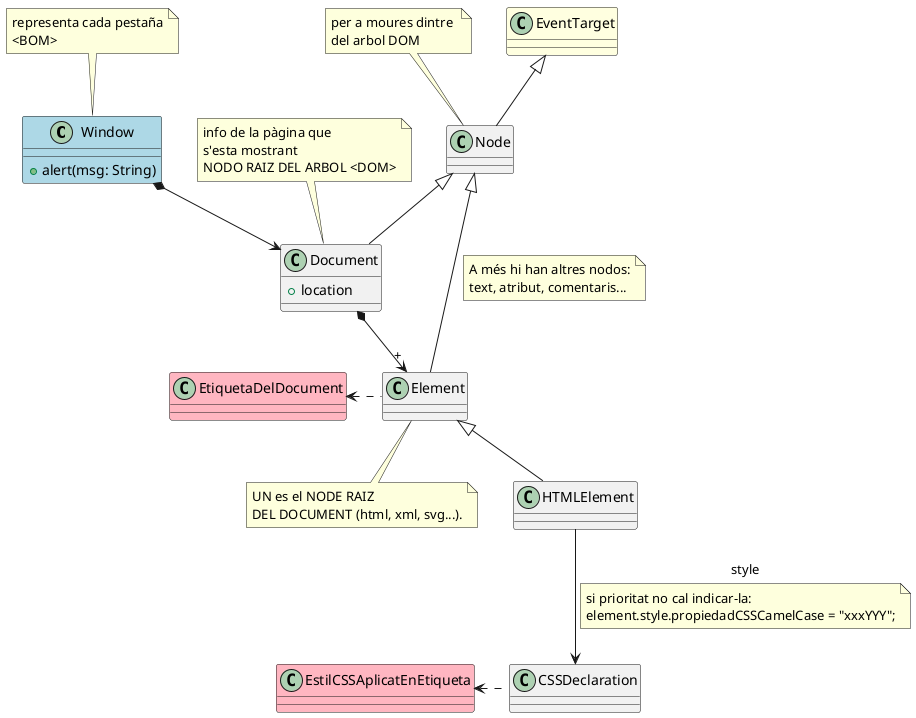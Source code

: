 @startuml DOM

class Window #LightBlue {
    + alert(msg: String)
}
note top 
representa cada pestaña
<BOM>
end note
Window *--> Document

class EventTarget #LightYellow
class Node 
note top
per a moures dintre 
del arbol DOM 
end note
EventTarget <|-- Node

class Document {
    + location
}
note top
info de la pàgina que 
s'esta mostrant
NODO RAIZ DEL ARBOL <DOM>
end note
Node <|-- Document
Document *--> "+" Element

class Element
note bottom
UN es el NODE RAIZ 
DEL DOCUMENT (html, xml, svg...).
end note
Node <|-- Element
note on link
A més hi han altres nodos:
text, atribut, comentaris...
end note
Element .left.> EtiquetaDelDocument

class EtiquetaDelDocument #LightPink

class HTMLElement 
Element <|-- HTMLElement
HTMLElement --> CSSDeclaration : style
note on link
si prioritat no cal indicar-la:
element.style.propiedadCSSCamelCase = "xxxYYY";
end note

class CSSDeclaration
CSSDeclaration .left.> EstilCSSAplicatEnEtiqueta


class EstilCSSAplicatEnEtiqueta #LightPink
@enduml